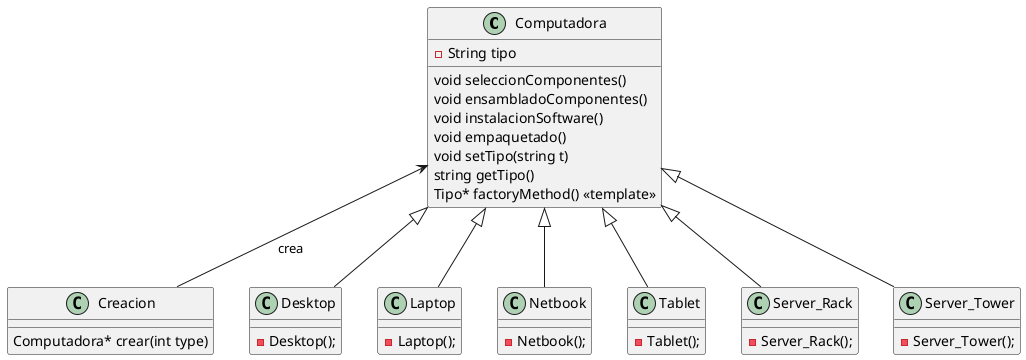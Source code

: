 @startuml

  Class Computadora{
    - String tipo

    void seleccionComponentes()
    void ensambladoComponentes()
    void instalacionSoftware()
    void empaquetado()
    void setTipo(string t)
    string getTipo()
    Tipo* factoryMethod() <<template>>

  }
  Class Creacion{
    Computadora* crear(int type)
  }
  Class Desktop{
    - Desktop();
  }
  Class Laptop{
    - Laptop();
  }
  Class Netbook{
    - Netbook();
  }
  Class Tablet{
    - Tablet();
  }
  Class Server_Rack{
    - Server_Rack();
  }
  Class Server_Tower{
    - Server_Tower();
  }

  Computadora <|-- Desktop
  Computadora <|-- Laptop
  Computadora <|-- Netbook
  Computadora <|-- Tablet
  Computadora <|-- Server_Rack
  Computadora <|-- Server_Tower
  Computadora <-- Creacion :crea

@enduml
